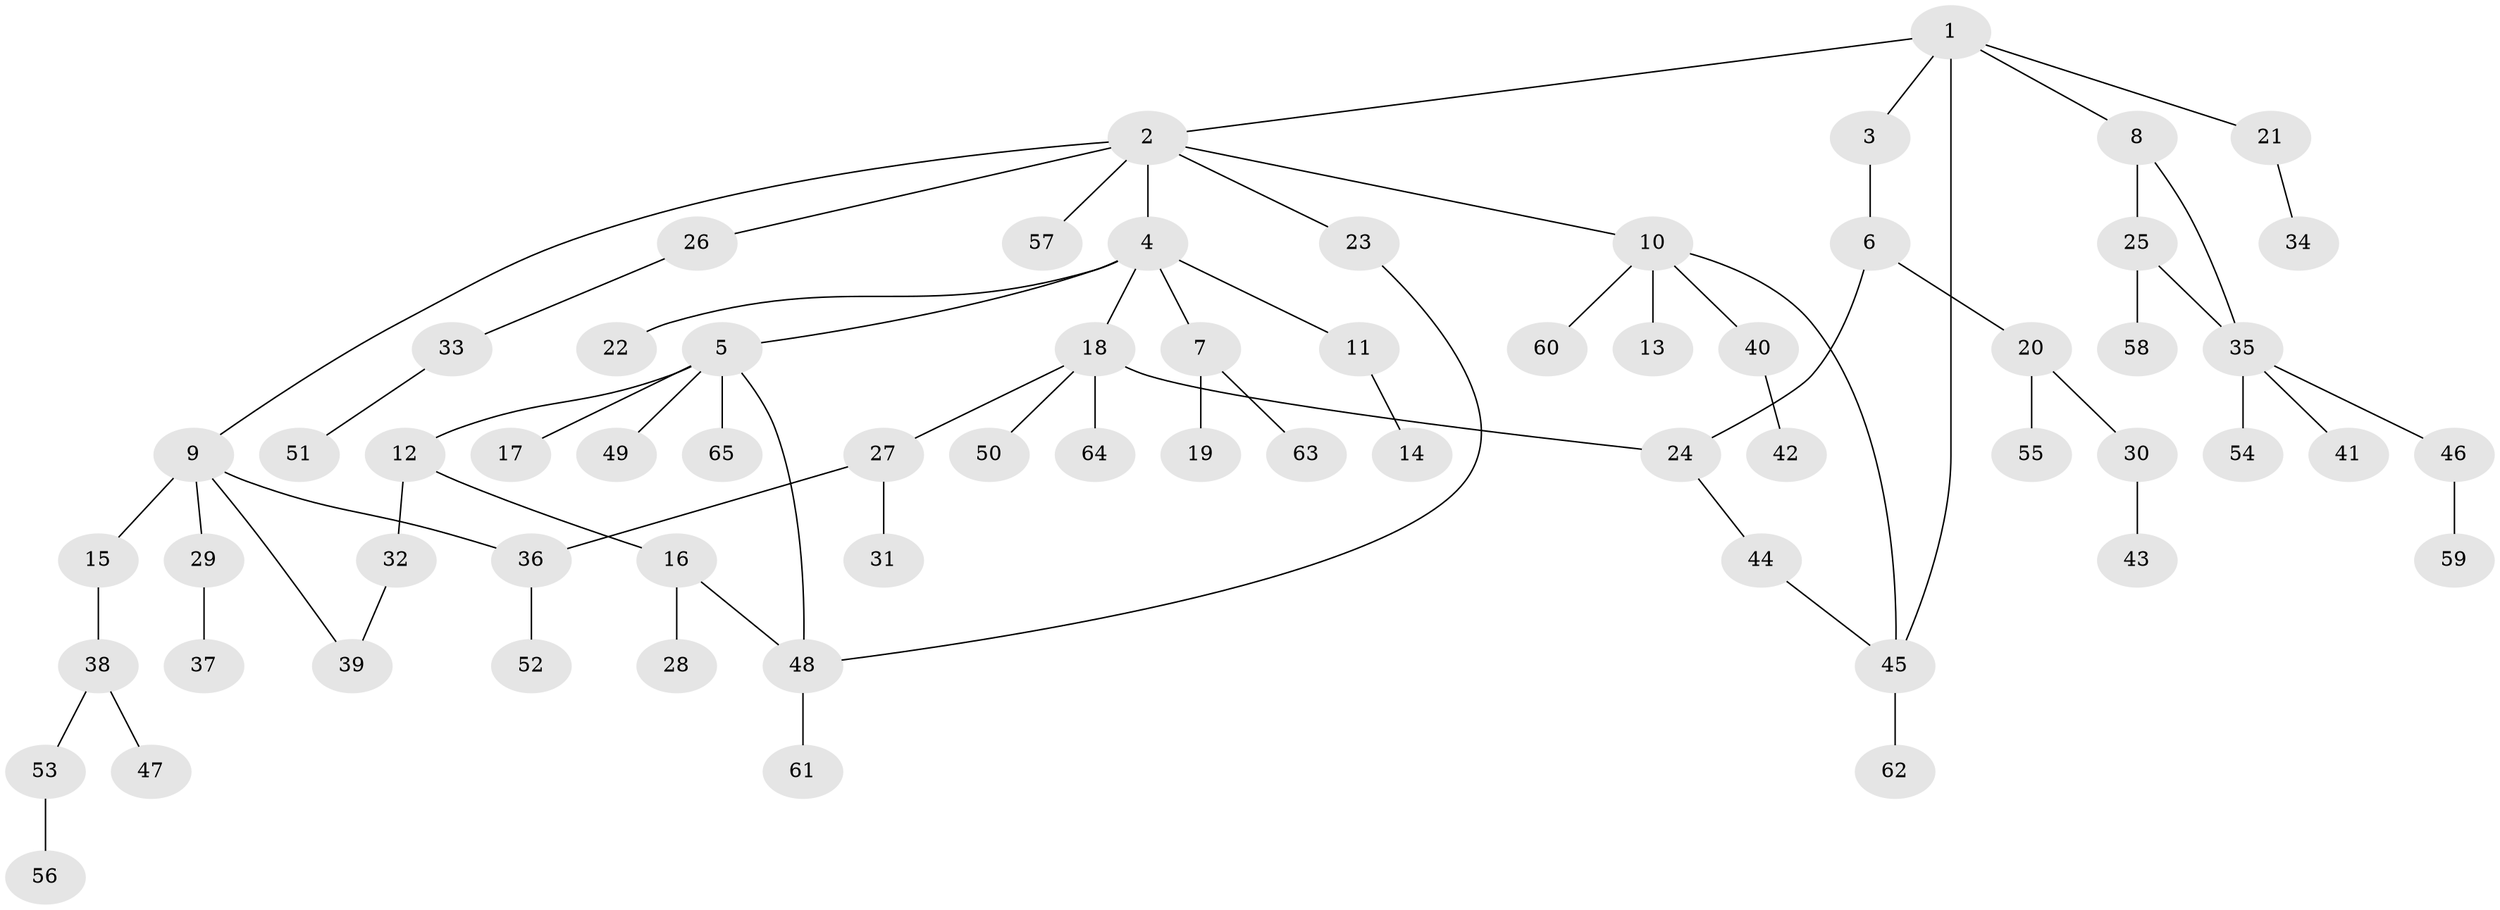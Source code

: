 // Generated by graph-tools (version 1.1) at 2025/42/03/09/25 04:42:05]
// undirected, 65 vertices, 72 edges
graph export_dot {
graph [start="1"]
  node [color=gray90,style=filled];
  1;
  2;
  3;
  4;
  5;
  6;
  7;
  8;
  9;
  10;
  11;
  12;
  13;
  14;
  15;
  16;
  17;
  18;
  19;
  20;
  21;
  22;
  23;
  24;
  25;
  26;
  27;
  28;
  29;
  30;
  31;
  32;
  33;
  34;
  35;
  36;
  37;
  38;
  39;
  40;
  41;
  42;
  43;
  44;
  45;
  46;
  47;
  48;
  49;
  50;
  51;
  52;
  53;
  54;
  55;
  56;
  57;
  58;
  59;
  60;
  61;
  62;
  63;
  64;
  65;
  1 -- 2;
  1 -- 3;
  1 -- 8;
  1 -- 21;
  1 -- 45;
  2 -- 4;
  2 -- 9;
  2 -- 10;
  2 -- 23;
  2 -- 26;
  2 -- 57;
  3 -- 6;
  4 -- 5;
  4 -- 7;
  4 -- 11;
  4 -- 18;
  4 -- 22;
  5 -- 12;
  5 -- 17;
  5 -- 49;
  5 -- 65;
  5 -- 48;
  6 -- 20;
  6 -- 24;
  7 -- 19;
  7 -- 63;
  8 -- 25;
  8 -- 35;
  9 -- 15;
  9 -- 29;
  9 -- 39;
  9 -- 36;
  10 -- 13;
  10 -- 40;
  10 -- 45;
  10 -- 60;
  11 -- 14;
  12 -- 16;
  12 -- 32;
  15 -- 38;
  16 -- 28;
  16 -- 48;
  18 -- 24;
  18 -- 27;
  18 -- 50;
  18 -- 64;
  20 -- 30;
  20 -- 55;
  21 -- 34;
  23 -- 48;
  24 -- 44;
  25 -- 35;
  25 -- 58;
  26 -- 33;
  27 -- 31;
  27 -- 36;
  29 -- 37;
  30 -- 43;
  32 -- 39;
  33 -- 51;
  35 -- 41;
  35 -- 46;
  35 -- 54;
  36 -- 52;
  38 -- 47;
  38 -- 53;
  40 -- 42;
  44 -- 45;
  45 -- 62;
  46 -- 59;
  48 -- 61;
  53 -- 56;
}
